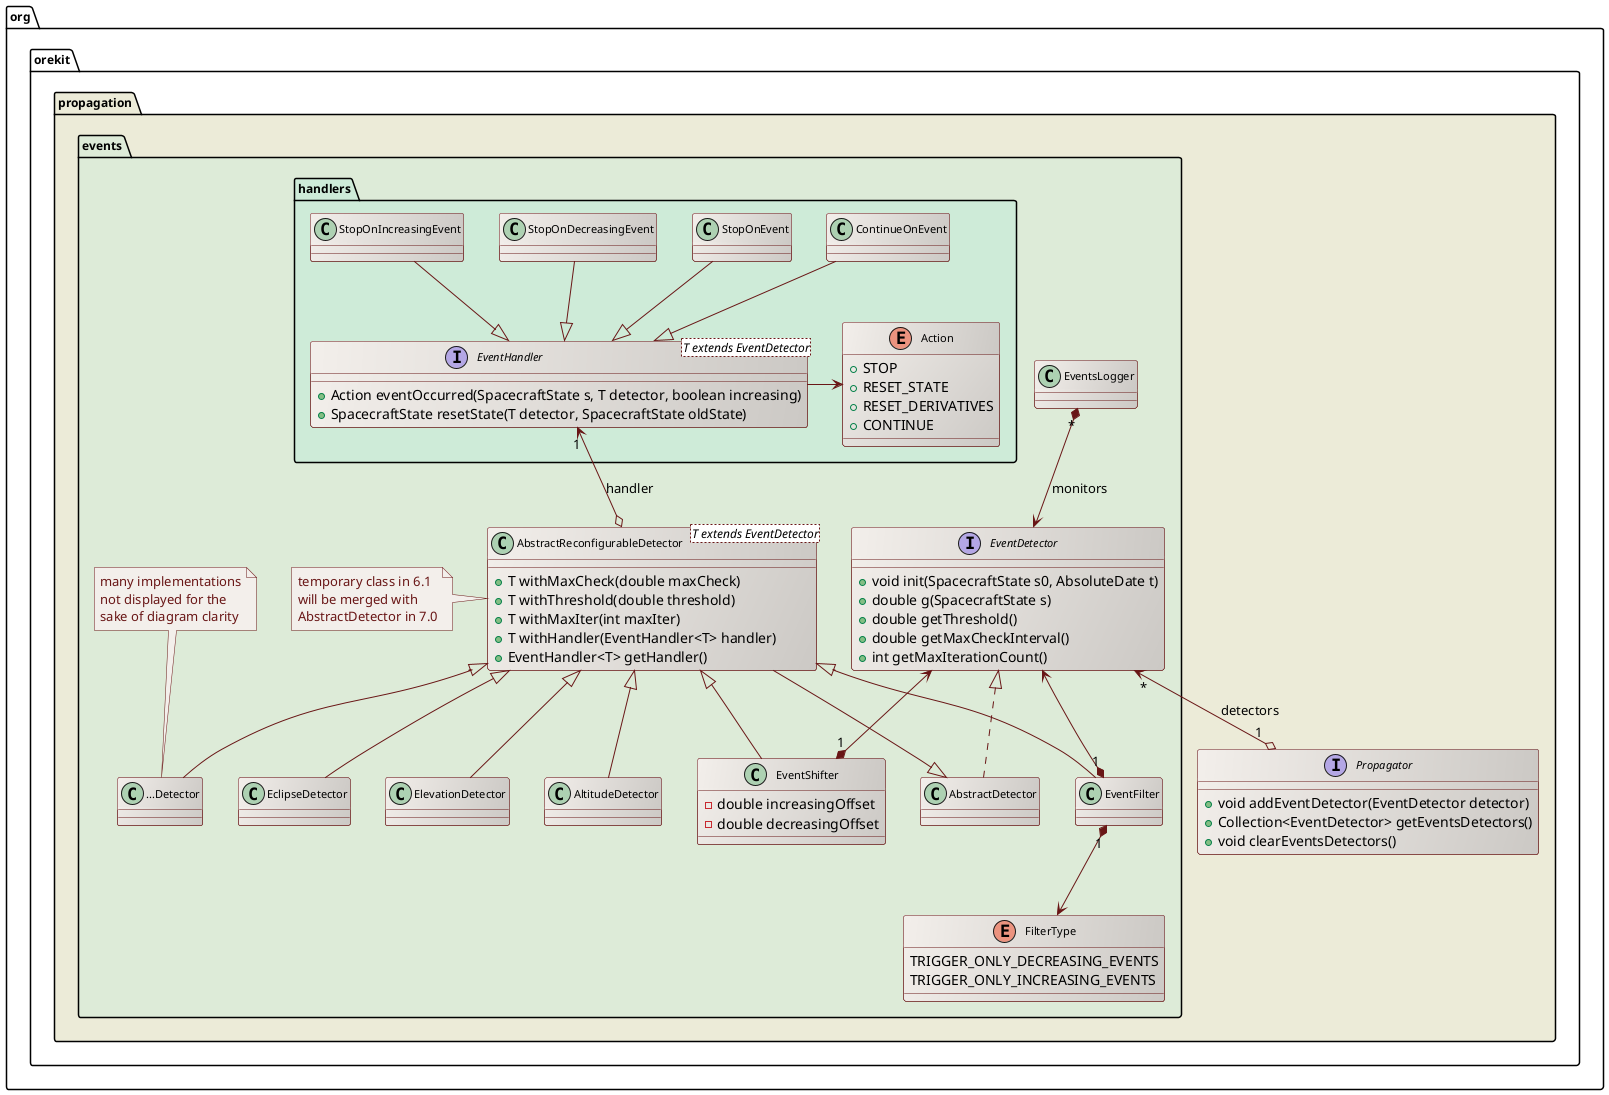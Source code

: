 ' Copyright 2002-2014 CS Systèmes d'Information
' Licensed to CS Systèmes d'Information (CS) under one or more
' contributor license agreements.  See the NOTICE file distributed with
' this work for additional information regarding copyright ownership.
' CS licenses this file to You under the Apache License, Version 2.0
' (the "License"); you may not use this file except in compliance with
' the License.  You may obtain a copy of the License at
'
'   http://www.apache.org/licenses/LICENSE-2.0
'
' Unless required by applicable law or agreed to in writing, software
' distributed under the License is distributed on an "AS IS" BASIS,
' WITHOUT WARRANTIES OR CONDITIONS OF ANY KIND, either express or implied.
' See the License for the specific language governing permissions and
' limitations under the License.
 
@startuml

  skinparam svek                  true
  skinparam ClassBackgroundColor  #F3EFEB/CCC9C5
  skinparam ClassArrowColor       #691616
  skinparam ClassBorderColor      #691616
  skinparam NoteBackgroundColor   #F3EFEB
  skinparam NoteBorderColor       #691616
  skinparam NoteFontColor         #691616
  skinparam ClassFontSize         11
  skinparam PackageFontSize       12

  package org.orekit.propagation #ECEBD8 {

    package events #DDEBD8 {

      package handlers #CEEBD8 {

        interface "EventHandler<T extends EventDetector>" as EventHandler_T_ {
          +Action eventOccurred(SpacecraftState s, T detector, boolean increasing)
          +SpacecraftState resetState(T detector, SpacecraftState oldState)
        }

        enum Action {
          +STOP
          +RESET_STATE
          +RESET_DERIVATIVES
          +CONTINUE
        }

        ContinueOnEvent       --|> EventHandler_T_
        StopOnEvent           --|> EventHandler_T_
        StopOnDecreasingEvent --|> EventHandler_T_
        StopOnIncreasingEvent --|> EventHandler_T_

      }

      class EventsLogger

      interface EventDetector {
        +void init(SpacecraftState s0, AbsoluteDate t)
        +double g(SpacecraftState s)
        +double getThreshold()
        +double getMaxCheckInterval()
        +int getMaxIterationCount()
      }

      class EventShifter {
       -double increasingOffset
       -double decreasingOffset
      }

      EventDetector <--* "1" EventShifter 
      class "AbstractReconfigurableDetector<T extends EventDetector>" as AbstractReconfigurableDetector_T_ {
        +T withMaxCheck(double maxCheck)
        +T withThreshold(double threshold)
        +T withMaxIter(int maxIter)
        +T withHandler(EventHandler<T> handler)
        +EventHandler<T> getHandler()
      }
      note left
        temporary class in 6.1
        will be merged with
        AbstractDetector in 7.0
      end note

      class EventFilter
      enum FilterType {
	    TRIGGER_ONLY_DECREASING_EVENTS
	    TRIGGER_ONLY_INCREASING_EVENTS
      }

      EventsLogger "*" *--> EventDetector : monitors

      EventDetector <--* "1" EventFilter 
      EventFilter "1" *--> FilterType

      AbstractReconfigurableDetector_T_ <|-- EventShifter  
      AbstractReconfigurableDetector_T_ <|-- EventFilter  
      AbstractDetector <|-left- AbstractReconfigurableDetector_T_  

      Action <-left- EventHandler_T_
      EventDetector    <|.. AbstractDetector
      AbstractReconfigurableDetector_T_ <|-- AltitudeDetector
      AbstractReconfigurableDetector_T_ <|-- EclipseDetector
      AbstractReconfigurableDetector_T_ <|-- ElevationDetector
      class "...Detector" as DummyDetector
      AbstractReconfigurableDetector_T_ <|-- DummyDetector
      note top
        many implementations
        not displayed for the
        sake of diagram clarity
      end note

      EventHandler_T_ "1" <--o AbstractReconfigurableDetector_T_ : handler

    }

    interface Propagator {
      +void addEventDetector(EventDetector detector)
      +Collection<EventDetector> getEventsDetectors()
      +void clearEventsDetectors()
    }
    EventDetector "*" <--o "1" Propagator : detectors

  }

@enduml
